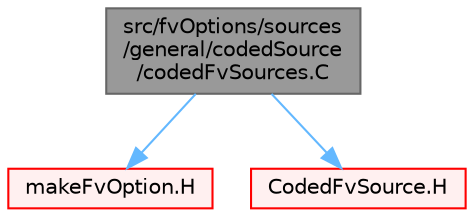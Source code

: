 digraph "src/fvOptions/sources/general/codedSource/codedFvSources.C"
{
 // LATEX_PDF_SIZE
  bgcolor="transparent";
  edge [fontname=Helvetica,fontsize=10,labelfontname=Helvetica,labelfontsize=10];
  node [fontname=Helvetica,fontsize=10,shape=box,height=0.2,width=0.4];
  Node1 [id="Node000001",label="src/fvOptions/sources\l/general/codedSource\l/codedFvSources.C",height=0.2,width=0.4,color="gray40", fillcolor="grey60", style="filled", fontcolor="black",tooltip=" "];
  Node1 -> Node2 [id="edge1_Node000001_Node000002",color="steelblue1",style="solid",tooltip=" "];
  Node2 [id="Node000002",label="makeFvOption.H",height=0.2,width=0.4,color="red", fillcolor="#FFF0F0", style="filled",URL="$makeFvOption_8H.html",tooltip=" "];
  Node1 -> Node166 [id="edge2_Node000001_Node000166",color="steelblue1",style="solid",tooltip=" "];
  Node166 [id="Node000166",label="CodedFvSource.H",height=0.2,width=0.4,color="red", fillcolor="#FFF0F0", style="filled",URL="$CodedFvSource_8H.html",tooltip=" "];
}
